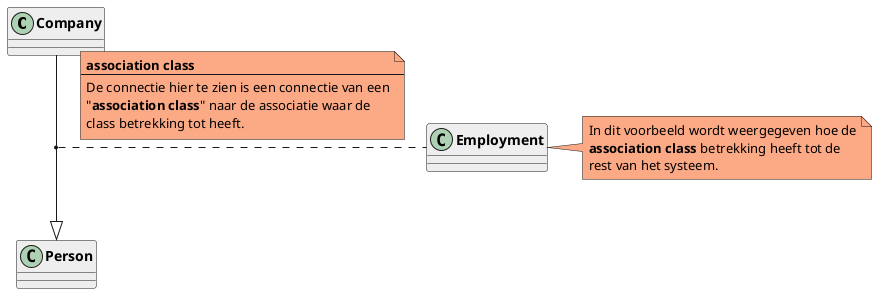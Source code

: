 @startuml
'https://plantuml.com/class-diagram

class class1 as "**Company**" #EEEEEE
class class2 as "**Person**" #EEEEEE
class class3 as "**Employment**" #EEEEEE

class1 --|> class2

(class1, class2) .. class3
note on link #FCA985
    **association class**
    --
    De connectie hier te zien is een connectie van een
    "**association class**" naar de associatie waar de
    class betrekking tot heeft.
end note

note right of class3 #FCA985
    In dit voorbeeld wordt weergegeven hoe de
    **association class** betrekking heeft tot de
    rest van het systeem.
end note

@enduml